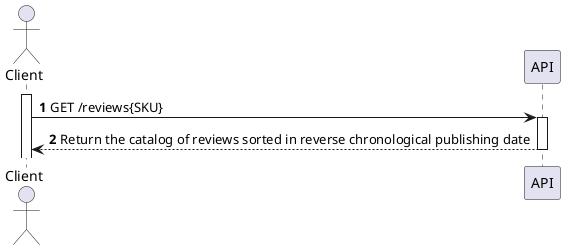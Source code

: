 @startuml
'https://plantuml.com/sequence-diagram

autoactivate on
autonumber

actor "Client" as Client
participant "API" as API

activate Client

Client -> API: GET /reviews{SKU}
API --> Client: Return the catalog of reviews sorted in reverse chronological publishing date


@enduml